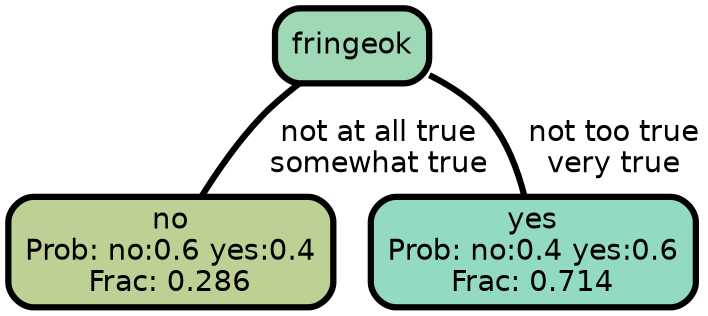 graph Tree {
node [shape=box, style="filled, rounded",color="black",penwidth="3",fontcolor="black",                 fontname=helvetica] ;
graph [ranksep="0 equally", splines=straight,                 bgcolor=transparent, dpi=200] ;
edge [fontname=helvetica, color=black] ;
0 [label="no
Prob: no:0.6 yes:0.4
Frac: 0.286", fillcolor="#bed195"] ;
1 [label="fringeok", fillcolor="#9fd8b4"] ;
2 [label="yes
Prob: no:0.4 yes:0.6
Frac: 0.714", fillcolor="#93dbc0"] ;
1 -- 0 [label=" not at all true\n somewhat true",penwidth=3] ;
1 -- 2 [label=" not too true\n very true",penwidth=3] ;
{rank = same;}}